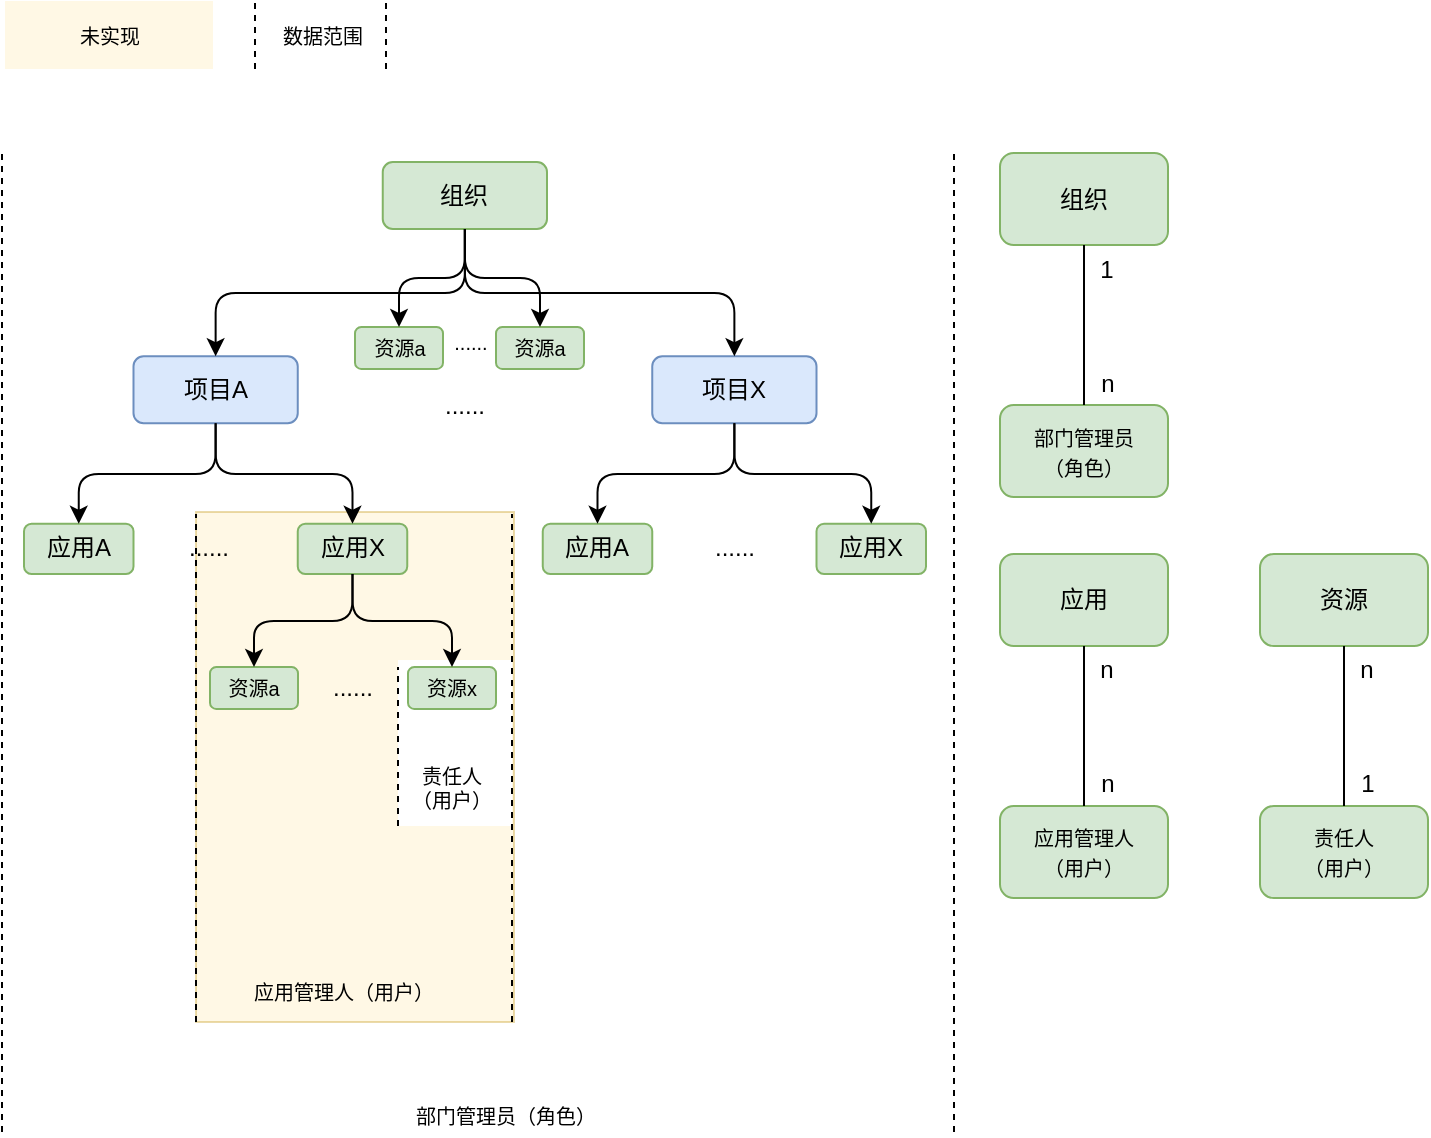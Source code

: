 <mxfile version="11.1.4" type="github"><diagram id="PgLRB5wgv1Nq5BsjKDv6" name="第 1 页"><mxGraphModel dx="983" dy="549" grid="0" gridSize="10" guides="1" tooltips="1" connect="1" arrows="1" fold="1" page="1" pageScale="1" pageWidth="826" pageHeight="1169" math="0" shadow="0"><root><mxCell id="0"/><mxCell id="1" parent="0"/><mxCell id="X6JYmWCzYdjycI-i9K6X-58" value="" style="rounded=0;whiteSpace=wrap;html=1;strokeWidth=1;fontSize=10;strokeColor=#d6b656;fillColor=#fff2cc;opacity=50;" vertex="1" parent="1"><mxGeometry x="140" y="355" width="159" height="255" as="geometry"/></mxCell><mxCell id="X6JYmWCzYdjycI-i9K6X-92" value="" style="rounded=0;whiteSpace=wrap;html=1;strokeWidth=1;fontSize=10;strokeColor=none;" vertex="1" parent="1"><mxGeometry x="241" y="429" width="57" height="83" as="geometry"/></mxCell><mxCell id="X6JYmWCzYdjycI-i9K6X-1" value="项目A" style="rounded=1;whiteSpace=wrap;html=1;fillColor=#dae8fc;strokeColor=#6c8ebf;" vertex="1" parent="1"><mxGeometry x="108.75" y="277.125" width="82.125" height="33.5" as="geometry"/></mxCell><mxCell id="X6JYmWCzYdjycI-i9K6X-2" value="应用A" style="rounded=1;whiteSpace=wrap;html=1;fillColor=#d5e8d4;strokeColor=#82b366;" vertex="1" parent="1"><mxGeometry x="54" y="360.875" width="54.75" height="25.125" as="geometry"/></mxCell><mxCell id="X6JYmWCzYdjycI-i9K6X-3" value="应用X" style="rounded=1;whiteSpace=wrap;html=1;fillColor=#d5e8d4;strokeColor=#82b366;" vertex="1" parent="1"><mxGeometry x="190.875" y="360.875" width="54.75" height="25.125" as="geometry"/></mxCell><mxCell id="X6JYmWCzYdjycI-i9K6X-4" value="组织" style="rounded=1;whiteSpace=wrap;html=1;fillColor=#d5e8d4;strokeColor=#82b366;" vertex="1" parent="1"><mxGeometry x="233.375" y="180" width="82.125" height="33.5" as="geometry"/></mxCell><mxCell id="X6JYmWCzYdjycI-i9K6X-9" value="" style="edgeStyle=elbowEdgeStyle;elbow=horizontal;endArrow=classic;html=1;exitX=0.5;exitY=1;exitDx=0;exitDy=0;entryX=0.5;entryY=0;entryDx=0;entryDy=0;" edge="1" parent="1" source="X6JYmWCzYdjycI-i9K6X-1" target="X6JYmWCzYdjycI-i9K6X-2"><mxGeometry width="50" height="50" relative="1" as="geometry"><mxPoint x="-19" y="344.125" as="sourcePoint"/><mxPoint x="26.625" y="302.25" as="targetPoint"/></mxGeometry></mxCell><mxCell id="X6JYmWCzYdjycI-i9K6X-12" value="" style="edgeStyle=elbowEdgeStyle;elbow=vertical;endArrow=classic;html=1;exitX=0.5;exitY=1;exitDx=0;exitDy=0;entryX=0.5;entryY=0;entryDx=0;entryDy=0;" edge="1" parent="1" source="X6JYmWCzYdjycI-i9K6X-1" target="X6JYmWCzYdjycI-i9K6X-3"><mxGeometry width="50" height="50" relative="1" as="geometry"><mxPoint x="72.25" y="494.875" as="sourcePoint"/><mxPoint x="117.875" y="453" as="targetPoint"/></mxGeometry></mxCell><mxCell id="X6JYmWCzYdjycI-i9K6X-16" value="项目X" style="rounded=1;whiteSpace=wrap;html=1;fillColor=#dae8fc;strokeColor=#6c8ebf;" vertex="1" parent="1"><mxGeometry x="368.125" y="277.125" width="82.125" height="33.5" as="geometry"/></mxCell><mxCell id="X6JYmWCzYdjycI-i9K6X-17" value="应用A" style="rounded=1;whiteSpace=wrap;html=1;fillColor=#d5e8d4;strokeColor=#82b366;" vertex="1" parent="1"><mxGeometry x="313.375" y="360.875" width="54.75" height="25.125" as="geometry"/></mxCell><mxCell id="X6JYmWCzYdjycI-i9K6X-18" value="应用X" style="rounded=1;whiteSpace=wrap;html=1;fillColor=#d5e8d4;strokeColor=#82b366;" vertex="1" parent="1"><mxGeometry x="450.25" y="360.875" width="54.75" height="25.125" as="geometry"/></mxCell><mxCell id="X6JYmWCzYdjycI-i9K6X-19" value="" style="edgeStyle=elbowEdgeStyle;elbow=horizontal;endArrow=classic;html=1;exitX=0.5;exitY=1;exitDx=0;exitDy=0;entryX=0.5;entryY=0;entryDx=0;entryDy=0;" edge="1" parent="1" source="X6JYmWCzYdjycI-i9K6X-16" target="X6JYmWCzYdjycI-i9K6X-17"><mxGeometry width="50" height="50" relative="1" as="geometry"><mxPoint x="240.375" y="344.125" as="sourcePoint"/><mxPoint x="286" y="302.25" as="targetPoint"/></mxGeometry></mxCell><mxCell id="X6JYmWCzYdjycI-i9K6X-20" value="" style="edgeStyle=elbowEdgeStyle;elbow=vertical;endArrow=classic;html=1;exitX=0.5;exitY=1;exitDx=0;exitDy=0;entryX=0.5;entryY=0;entryDx=0;entryDy=0;" edge="1" parent="1" source="X6JYmWCzYdjycI-i9K6X-16" target="X6JYmWCzYdjycI-i9K6X-18"><mxGeometry width="50" height="50" relative="1" as="geometry"><mxPoint x="331.625" y="494.875" as="sourcePoint"/><mxPoint x="377.25" y="453" as="targetPoint"/></mxGeometry></mxCell><mxCell id="X6JYmWCzYdjycI-i9K6X-23" value="......" style="text;html=1;strokeColor=none;fillColor=none;align=center;verticalAlign=middle;whiteSpace=wrap;rounded=0;" vertex="1" parent="1"><mxGeometry x="127.562" y="365.062" width="36.5" height="16.75" as="geometry"/></mxCell><mxCell id="X6JYmWCzYdjycI-i9K6X-24" value="......" style="text;html=1;strokeColor=none;fillColor=none;align=center;verticalAlign=middle;whiteSpace=wrap;rounded=0;fontSize=10;" vertex="1" parent="1"><mxGeometry x="259.188" y="261.5" width="36.5" height="16.75" as="geometry"/></mxCell><mxCell id="X6JYmWCzYdjycI-i9K6X-27" value="" style="edgeStyle=elbowEdgeStyle;elbow=vertical;endArrow=classic;html=1;exitX=0.5;exitY=1;exitDx=0;exitDy=0;entryX=0.5;entryY=0;entryDx=0;entryDy=0;" edge="1" parent="1" source="X6JYmWCzYdjycI-i9K6X-4" target="X6JYmWCzYdjycI-i9K6X-16"><mxGeometry width="50" height="50" relative="1" as="geometry"><mxPoint x="272.093" y="221.846" as="sourcePoint"/><mxPoint x="340.688" y="272.096" as="targetPoint"/></mxGeometry></mxCell><mxCell id="X6JYmWCzYdjycI-i9K6X-28" value="" style="edgeStyle=elbowEdgeStyle;elbow=vertical;endArrow=classic;html=1;exitX=0.5;exitY=1;exitDx=0;exitDy=0;entryX=0.5;entryY=0;entryDx=0;entryDy=0;" edge="1" parent="1" source="X6JYmWCzYdjycI-i9K6X-4" target="X6JYmWCzYdjycI-i9K6X-1"><mxGeometry width="50" height="50" relative="1" as="geometry"><mxPoint x="283.814" y="222.135" as="sourcePoint"/><mxPoint x="411.564" y="280.471" as="targetPoint"/></mxGeometry></mxCell><mxCell id="X6JYmWCzYdjycI-i9K6X-29" value="......" style="text;html=1;strokeColor=none;fillColor=none;align=center;verticalAlign=middle;whiteSpace=wrap;rounded=0;" vertex="1" parent="1"><mxGeometry x="390.938" y="365.062" width="36.5" height="16.75" as="geometry"/></mxCell><mxCell id="X6JYmWCzYdjycI-i9K6X-39" value="资源a" style="rounded=1;whiteSpace=wrap;html=1;fillColor=#d5e8d4;strokeColor=#82b366;fontSize=10;" vertex="1" parent="1"><mxGeometry x="147" y="432.5" width="44" height="21" as="geometry"/></mxCell><mxCell id="X6JYmWCzYdjycI-i9K6X-42" value="" style="edgeStyle=elbowEdgeStyle;elbow=vertical;endArrow=classic;html=1;exitX=0.5;exitY=1;exitDx=0;exitDy=0;entryX=0.5;entryY=0;entryDx=0;entryDy=0;" edge="1" parent="1" source="X6JYmWCzYdjycI-i9K6X-3" target="X6JYmWCzYdjycI-i9K6X-39"><mxGeometry width="50" height="50" relative="1" as="geometry"><mxPoint x="245.517" y="436.983" as="sourcePoint"/><mxPoint x="313.793" y="487.328" as="targetPoint"/></mxGeometry></mxCell><mxCell id="X6JYmWCzYdjycI-i9K6X-44" value="资源x" style="rounded=1;whiteSpace=wrap;html=1;fillColor=#d5e8d4;strokeColor=#82b366;fontSize=10;" vertex="1" parent="1"><mxGeometry x="246" y="432.5" width="44" height="21" as="geometry"/></mxCell><mxCell id="X6JYmWCzYdjycI-i9K6X-45" value="" style="edgeStyle=elbowEdgeStyle;elbow=vertical;endArrow=classic;html=1;exitX=0.5;exitY=1;exitDx=0;exitDy=0;entryX=0.5;entryY=0;entryDx=0;entryDy=0;" edge="1" parent="1" source="X6JYmWCzYdjycI-i9K6X-3" target="X6JYmWCzYdjycI-i9K6X-44"><mxGeometry width="50" height="50" relative="1" as="geometry"><mxPoint x="228.586" y="396.345" as="sourcePoint"/><mxPoint x="187.897" y="440.483" as="targetPoint"/></mxGeometry></mxCell><mxCell id="X6JYmWCzYdjycI-i9K6X-46" value="......" style="text;html=1;strokeColor=none;fillColor=none;align=center;verticalAlign=middle;whiteSpace=wrap;rounded=0;" vertex="1" parent="1"><mxGeometry x="200.062" y="434.562" width="36.5" height="16.75" as="geometry"/></mxCell><mxCell id="X6JYmWCzYdjycI-i9K6X-50" value="" style="endArrow=none;dashed=1;html=1;fontSize=10;" edge="1" parent="1"><mxGeometry width="50" height="50" relative="1" as="geometry"><mxPoint x="298" y="610" as="sourcePoint"/><mxPoint x="298" y="356" as="targetPoint"/></mxGeometry></mxCell><mxCell id="X6JYmWCzYdjycI-i9K6X-51" value="" style="endArrow=none;dashed=1;html=1;fontSize=10;" edge="1" parent="1"><mxGeometry width="50" height="50" relative="1" as="geometry"><mxPoint x="140" y="610" as="sourcePoint"/><mxPoint x="140" y="356" as="targetPoint"/></mxGeometry></mxCell><mxCell id="X6JYmWCzYdjycI-i9K6X-52" value="应用管理人（用户）" style="text;html=1;strokeColor=none;fillColor=none;align=center;verticalAlign=middle;whiteSpace=wrap;rounded=0;fontSize=10;" vertex="1" parent="1"><mxGeometry x="165" y="584.5" width="98" height="20" as="geometry"/></mxCell><mxCell id="X6JYmWCzYdjycI-i9K6X-54" value="" style="endArrow=none;dashed=1;html=1;fontSize=10;" edge="1" parent="1"><mxGeometry width="50" height="50" relative="1" as="geometry"><mxPoint x="43" y="665" as="sourcePoint"/><mxPoint x="43" y="174" as="targetPoint"/></mxGeometry></mxCell><mxCell id="X6JYmWCzYdjycI-i9K6X-56" value="部门管理员（角色）" style="text;html=1;strokeColor=none;fillColor=none;align=center;verticalAlign=middle;whiteSpace=wrap;rounded=0;fontSize=10;" vertex="1" parent="1"><mxGeometry x="248.5" y="647" width="92" height="20" as="geometry"/></mxCell><mxCell id="X6JYmWCzYdjycI-i9K6X-57" value="" style="endArrow=none;dashed=1;html=1;fontSize=10;" edge="1" parent="1"><mxGeometry width="50" height="50" relative="1" as="geometry"><mxPoint x="519" y="665" as="sourcePoint"/><mxPoint x="519" y="174" as="targetPoint"/></mxGeometry></mxCell><mxCell id="X6JYmWCzYdjycI-i9K6X-59" value="未实现" style="rounded=0;whiteSpace=wrap;html=1;strokeWidth=1;fontSize=10;strokeColor=none;fillColor=#fff2cc;opacity=50;" vertex="1" parent="1"><mxGeometry x="44.5" y="99.5" width="104" height="34" as="geometry"/></mxCell><mxCell id="X6JYmWCzYdjycI-i9K6X-65" value="" style="group" vertex="1" connectable="0" parent="1"><mxGeometry x="169.5" y="99.5" width="65.5" height="34" as="geometry"/></mxCell><mxCell id="X6JYmWCzYdjycI-i9K6X-60" value="" style="endArrow=none;dashed=1;html=1;fontSize=10;" edge="1" parent="X6JYmWCzYdjycI-i9K6X-65"><mxGeometry width="50" height="50" relative="1" as="geometry"><mxPoint y="34" as="sourcePoint"/><mxPoint as="targetPoint"/></mxGeometry></mxCell><mxCell id="X6JYmWCzYdjycI-i9K6X-62" value="数据范围" style="text;html=1;strokeColor=none;fillColor=none;align=center;verticalAlign=middle;whiteSpace=wrap;rounded=0;fontSize=10;" vertex="1" parent="X6JYmWCzYdjycI-i9K6X-65"><mxGeometry x="7" y="7" width="53" height="20" as="geometry"/></mxCell><mxCell id="X6JYmWCzYdjycI-i9K6X-64" value="" style="endArrow=none;dashed=1;html=1;fontSize=10;" edge="1" parent="X6JYmWCzYdjycI-i9K6X-65"><mxGeometry width="50" height="50" relative="1" as="geometry"><mxPoint x="65.5" y="34" as="sourcePoint"/><mxPoint x="65.5" as="targetPoint"/></mxGeometry></mxCell><mxCell id="X6JYmWCzYdjycI-i9K6X-67" value="资源a" style="rounded=1;whiteSpace=wrap;html=1;fillColor=#d5e8d4;strokeColor=#82b366;fontSize=10;" vertex="1" parent="1"><mxGeometry x="219.5" y="262.5" width="44" height="21" as="geometry"/></mxCell><mxCell id="X6JYmWCzYdjycI-i9K6X-69" value="" style="edgeStyle=elbowEdgeStyle;elbow=vertical;endArrow=classic;html=1;exitX=0.5;exitY=1;exitDx=0;exitDy=0;entryX=0.5;entryY=0;entryDx=0;entryDy=0;" edge="1" parent="1" source="X6JYmWCzYdjycI-i9K6X-4" target="X6JYmWCzYdjycI-i9K6X-67"><mxGeometry width="50" height="50" relative="1" as="geometry"><mxPoint x="419.414" y="315.483" as="sourcePoint"/><mxPoint x="487.69" y="365.828" as="targetPoint"/></mxGeometry></mxCell><mxCell id="X6JYmWCzYdjycI-i9K6X-70" value="资源a" style="rounded=1;whiteSpace=wrap;html=1;fillColor=#d5e8d4;strokeColor=#82b366;fontSize=10;" vertex="1" parent="1"><mxGeometry x="290" y="262.5" width="44" height="21" as="geometry"/></mxCell><mxCell id="X6JYmWCzYdjycI-i9K6X-73" value="" style="edgeStyle=elbowEdgeStyle;elbow=vertical;endArrow=classic;html=1;exitX=0.5;exitY=1;exitDx=0;exitDy=0;entryX=0.5;entryY=0;entryDx=0;entryDy=0;" edge="1" parent="1" source="X6JYmWCzYdjycI-i9K6X-4" target="X6JYmWCzYdjycI-i9K6X-70"><mxGeometry width="50" height="50" relative="1" as="geometry"><mxPoint x="322.414" y="213.483" as="sourcePoint"/><mxPoint x="390.69" y="263.828" as="targetPoint"/></mxGeometry></mxCell><mxCell id="X6JYmWCzYdjycI-i9K6X-75" value="......" style="text;html=1;strokeColor=none;fillColor=none;align=center;verticalAlign=middle;whiteSpace=wrap;rounded=0;" vertex="1" parent="1"><mxGeometry x="256.188" y="294" width="36.5" height="16.75" as="geometry"/></mxCell><mxCell id="X6JYmWCzYdjycI-i9K6X-89" value="" style="group" vertex="1" connectable="0" parent="1"><mxGeometry x="542.0" y="376" width="84" height="172" as="geometry"/></mxCell><mxCell id="X6JYmWCzYdjycI-i9K6X-79" value="应用" style="rounded=1;whiteSpace=wrap;html=1;fillColor=#d5e8d4;strokeColor=#82b366;" vertex="1" parent="X6JYmWCzYdjycI-i9K6X-89"><mxGeometry width="84" height="46" as="geometry"/></mxCell><mxCell id="X6JYmWCzYdjycI-i9K6X-83" value="&lt;span style=&quot;font-size: 10px&quot;&gt;应用管理人&lt;br&gt;（用户）&lt;/span&gt;" style="rounded=1;whiteSpace=wrap;html=1;fillColor=#d5e8d4;strokeColor=#82b366;" vertex="1" parent="X6JYmWCzYdjycI-i9K6X-89"><mxGeometry y="126" width="84" height="46" as="geometry"/></mxCell><mxCell id="X6JYmWCzYdjycI-i9K6X-85" value="" style="endArrow=none;html=1;fontSize=10;entryX=0.5;entryY=1;entryDx=0;entryDy=0;exitX=0.5;exitY=0;exitDx=0;exitDy=0;" edge="1" parent="X6JYmWCzYdjycI-i9K6X-89" source="X6JYmWCzYdjycI-i9K6X-83" target="X6JYmWCzYdjycI-i9K6X-79"><mxGeometry width="50" height="50" relative="1" as="geometry"><mxPoint x="13.0" y="287.5" as="sourcePoint"/><mxPoint x="63.0" y="237.5" as="targetPoint"/></mxGeometry></mxCell><mxCell id="X6JYmWCzYdjycI-i9K6X-87" value="n" style="text;html=1;strokeColor=none;fillColor=none;align=center;verticalAlign=middle;whiteSpace=wrap;rounded=0;" vertex="1" parent="X6JYmWCzYdjycI-i9K6X-89"><mxGeometry x="42.0" y="106.5" width="24" height="17" as="geometry"/></mxCell><mxCell id="X6JYmWCzYdjycI-i9K6X-88" value="n" style="text;html=1;strokeColor=none;fillColor=none;align=center;verticalAlign=middle;whiteSpace=wrap;rounded=0;" vertex="1" parent="X6JYmWCzYdjycI-i9K6X-89"><mxGeometry x="42.0" y="49.5" width="23" height="17" as="geometry"/></mxCell><mxCell id="X6JYmWCzYdjycI-i9K6X-90" value="" style="endArrow=none;dashed=1;html=1;fontSize=10;" edge="1" parent="1"><mxGeometry width="50" height="50" relative="1" as="geometry"><mxPoint x="241" y="512" as="sourcePoint"/><mxPoint x="241" y="432.5" as="targetPoint"/></mxGeometry></mxCell><mxCell id="X6JYmWCzYdjycI-i9K6X-91" value="责任人&lt;br&gt;（用户）" style="text;html=1;strokeColor=none;fillColor=none;align=center;verticalAlign=middle;whiteSpace=wrap;rounded=0;fontSize=10;" vertex="1" parent="1"><mxGeometry x="247" y="482.5" width="42" height="20" as="geometry"/></mxCell><mxCell id="X6JYmWCzYdjycI-i9K6X-93" value="" style="group" vertex="1" connectable="0" parent="1"><mxGeometry x="672.0" y="376" width="84" height="172" as="geometry"/></mxCell><mxCell id="X6JYmWCzYdjycI-i9K6X-94" value="资源" style="rounded=1;whiteSpace=wrap;html=1;fillColor=#d5e8d4;strokeColor=#82b366;" vertex="1" parent="X6JYmWCzYdjycI-i9K6X-93"><mxGeometry width="84" height="46" as="geometry"/></mxCell><mxCell id="X6JYmWCzYdjycI-i9K6X-95" value="&lt;span style=&quot;font-size: 10px&quot;&gt;责任人&lt;br&gt;（用户）&lt;/span&gt;" style="rounded=1;whiteSpace=wrap;html=1;fillColor=#d5e8d4;strokeColor=#82b366;" vertex="1" parent="X6JYmWCzYdjycI-i9K6X-93"><mxGeometry y="126" width="84" height="46" as="geometry"/></mxCell><mxCell id="X6JYmWCzYdjycI-i9K6X-96" value="" style="endArrow=none;html=1;fontSize=10;entryX=0.5;entryY=1;entryDx=0;entryDy=0;exitX=0.5;exitY=0;exitDx=0;exitDy=0;" edge="1" parent="X6JYmWCzYdjycI-i9K6X-93" source="X6JYmWCzYdjycI-i9K6X-95" target="X6JYmWCzYdjycI-i9K6X-94"><mxGeometry width="50" height="50" relative="1" as="geometry"><mxPoint x="13.0" y="287.5" as="sourcePoint"/><mxPoint x="63.0" y="237.5" as="targetPoint"/></mxGeometry></mxCell><mxCell id="X6JYmWCzYdjycI-i9K6X-97" value="1" style="text;html=1;strokeColor=none;fillColor=none;align=center;verticalAlign=middle;whiteSpace=wrap;rounded=0;" vertex="1" parent="X6JYmWCzYdjycI-i9K6X-93"><mxGeometry x="42.0" y="106.5" width="24" height="17" as="geometry"/></mxCell><mxCell id="X6JYmWCzYdjycI-i9K6X-98" value="n" style="text;html=1;strokeColor=none;fillColor=none;align=center;verticalAlign=middle;whiteSpace=wrap;rounded=0;" vertex="1" parent="X6JYmWCzYdjycI-i9K6X-93"><mxGeometry x="42.0" y="49.5" width="23" height="17" as="geometry"/></mxCell><mxCell id="X6JYmWCzYdjycI-i9K6X-99" value="" style="group" vertex="1" connectable="0" parent="1"><mxGeometry x="542.0" y="175.5" width="84" height="172" as="geometry"/></mxCell><mxCell id="X6JYmWCzYdjycI-i9K6X-100" value="组织" style="rounded=1;whiteSpace=wrap;html=1;fillColor=#d5e8d4;strokeColor=#82b366;" vertex="1" parent="X6JYmWCzYdjycI-i9K6X-99"><mxGeometry width="84" height="46" as="geometry"/></mxCell><mxCell id="X6JYmWCzYdjycI-i9K6X-101" value="&lt;span style=&quot;font-size: 10px&quot;&gt;部门管理员&lt;br&gt;（角色）&lt;/span&gt;" style="rounded=1;whiteSpace=wrap;html=1;fillColor=#d5e8d4;strokeColor=#82b366;" vertex="1" parent="X6JYmWCzYdjycI-i9K6X-99"><mxGeometry y="126" width="84" height="46" as="geometry"/></mxCell><mxCell id="X6JYmWCzYdjycI-i9K6X-102" value="" style="endArrow=none;html=1;fontSize=10;entryX=0.5;entryY=1;entryDx=0;entryDy=0;exitX=0.5;exitY=0;exitDx=0;exitDy=0;" edge="1" parent="X6JYmWCzYdjycI-i9K6X-99" source="X6JYmWCzYdjycI-i9K6X-101" target="X6JYmWCzYdjycI-i9K6X-100"><mxGeometry width="50" height="50" relative="1" as="geometry"><mxPoint x="13.0" y="287.5" as="sourcePoint"/><mxPoint x="63.0" y="237.5" as="targetPoint"/></mxGeometry></mxCell><mxCell id="X6JYmWCzYdjycI-i9K6X-103" value="n" style="text;html=1;strokeColor=none;fillColor=none;align=center;verticalAlign=middle;whiteSpace=wrap;rounded=0;" vertex="1" parent="X6JYmWCzYdjycI-i9K6X-99"><mxGeometry x="42.0" y="106.5" width="24" height="17" as="geometry"/></mxCell><mxCell id="X6JYmWCzYdjycI-i9K6X-104" value="1" style="text;html=1;strokeColor=none;fillColor=none;align=center;verticalAlign=middle;whiteSpace=wrap;rounded=0;" vertex="1" parent="X6JYmWCzYdjycI-i9K6X-99"><mxGeometry x="42.0" y="49.5" width="23" height="17" as="geometry"/></mxCell></root></mxGraphModel></diagram></mxfile>